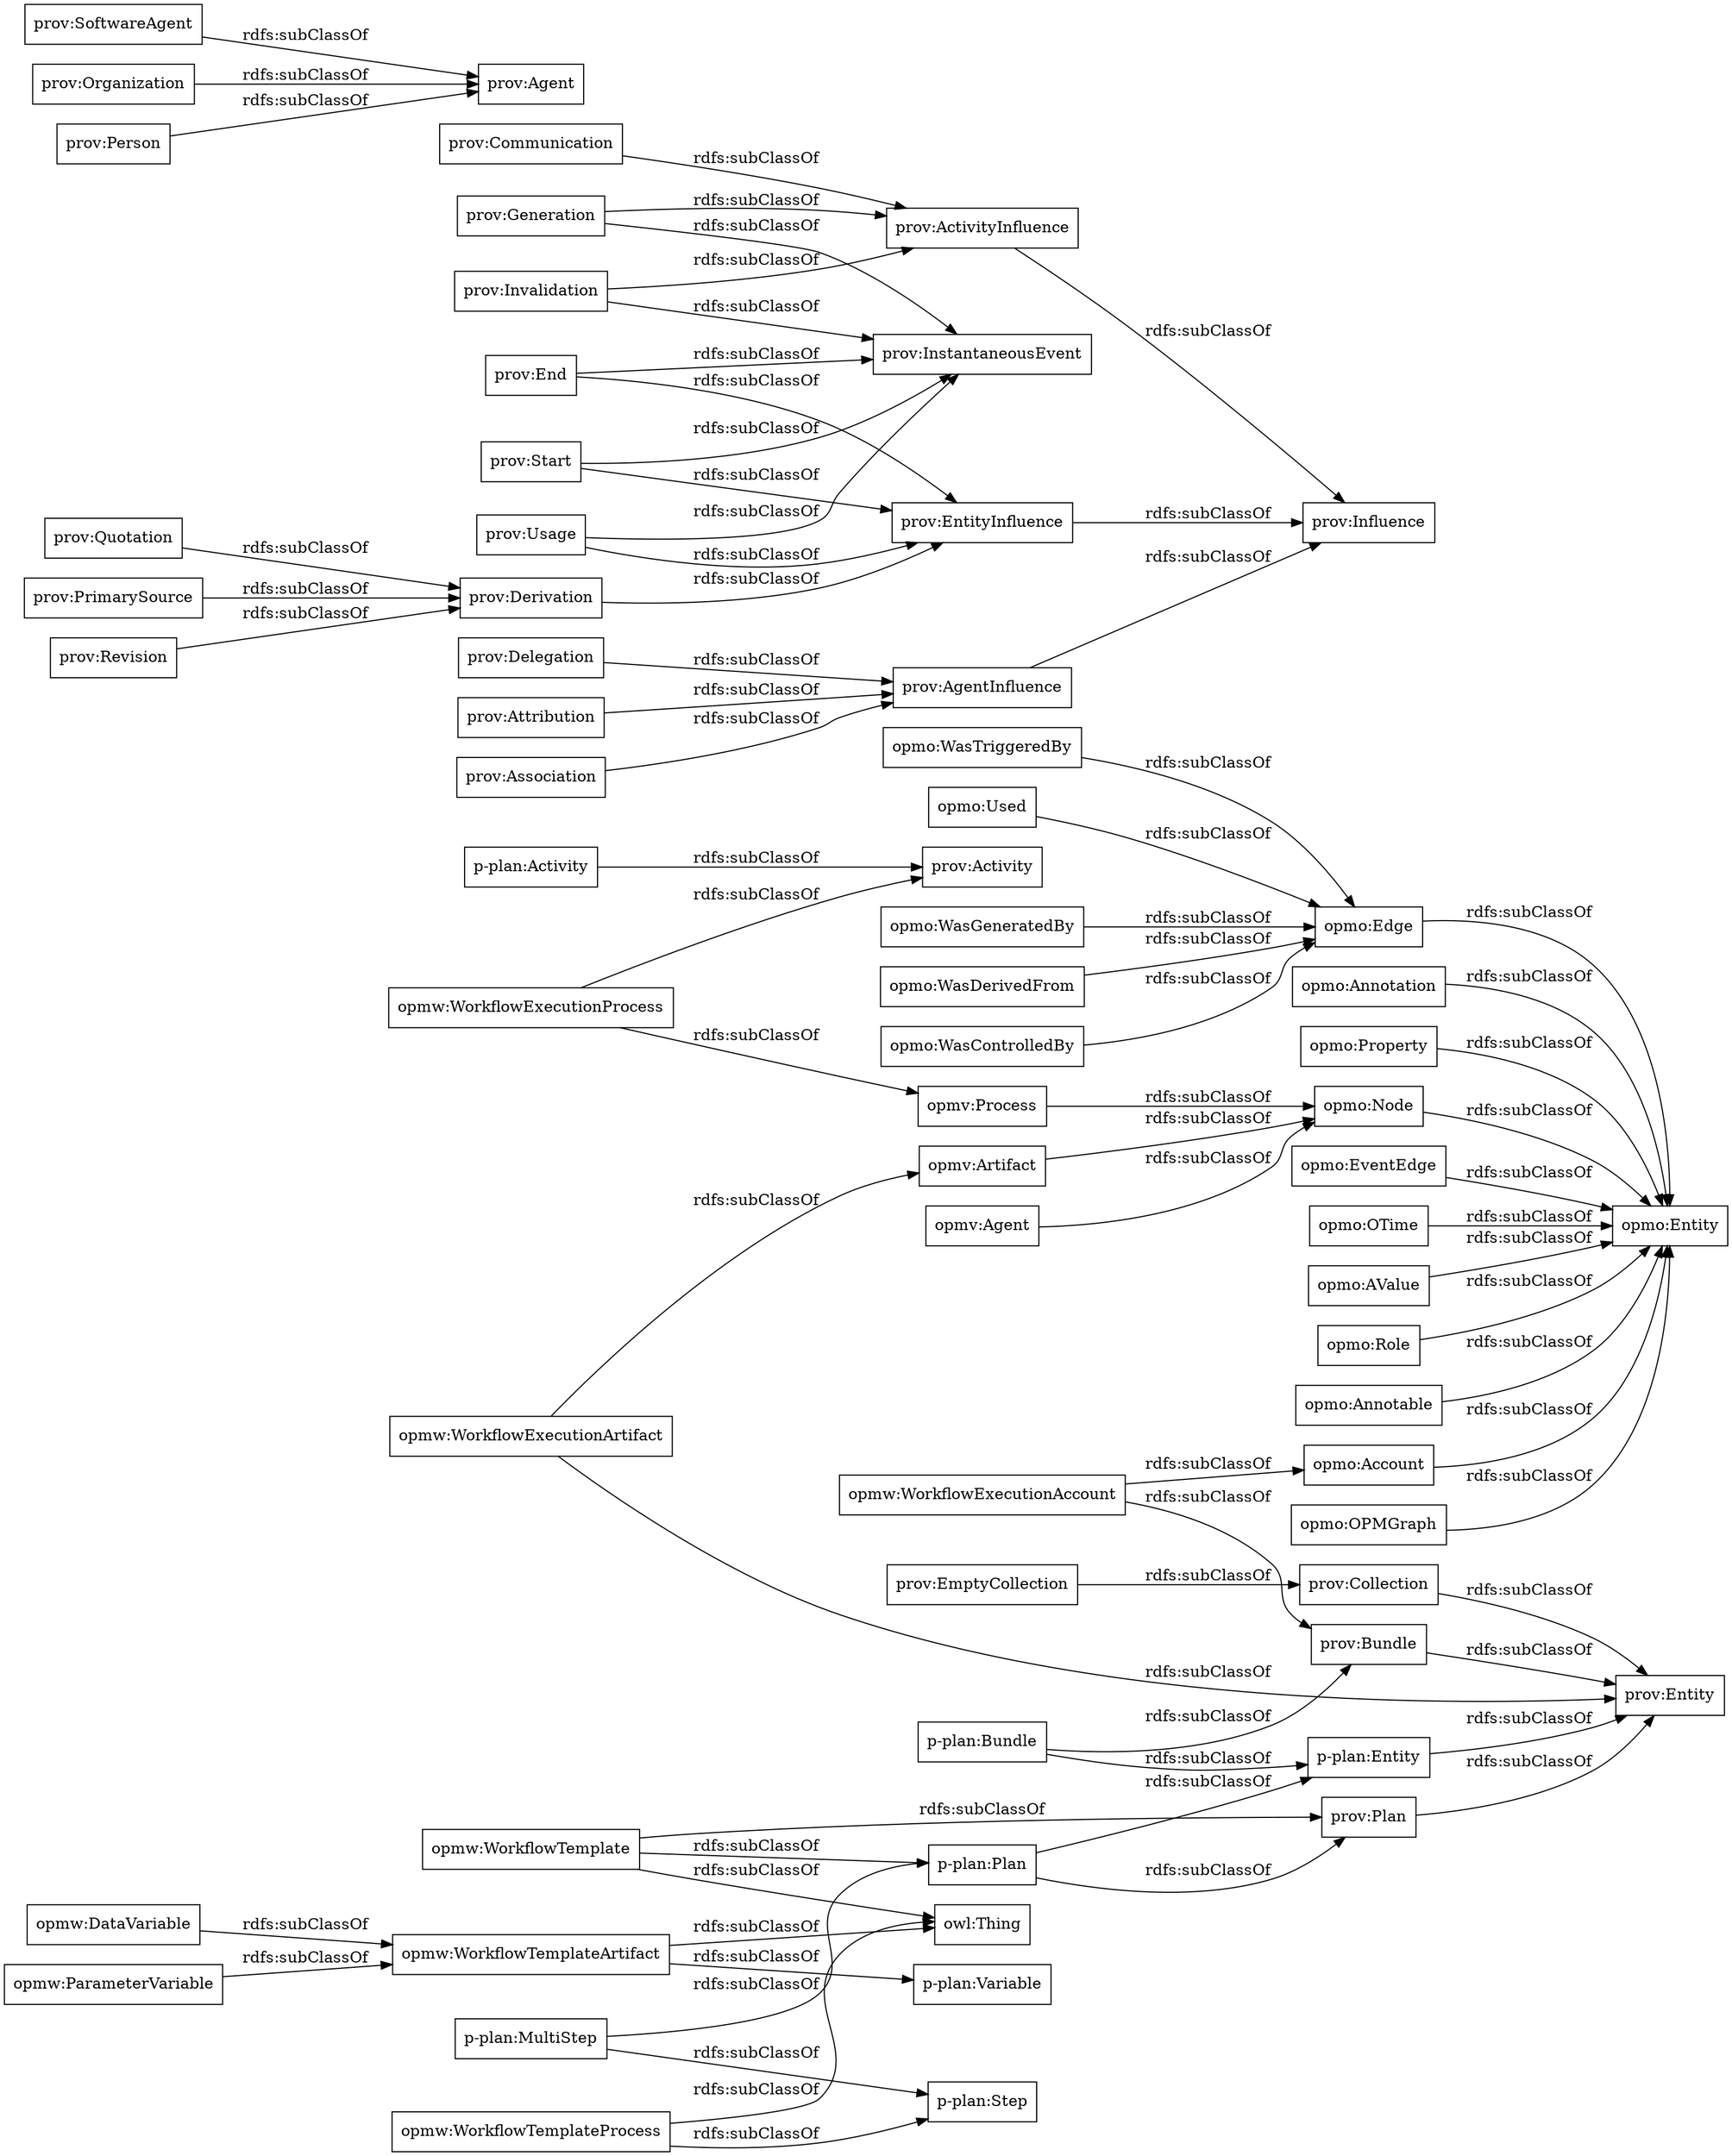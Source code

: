 digraph ar2dtool_diagram { 
rankdir=LR;
size="1000"
node [shape = rectangle, color="black"]; "opmw:WorkflowExecutionAccount" "opmv:Process" "opmo:OPMGraph" "opmw:WorkflowTemplate" "opmw:DataVariable" "opmw:WorkflowTemplateArtifact" "opmw:WorkflowExecutionProcess" "opmw:ParameterVariable" "opmw:WorkflowExecutionArtifact" "opmw:WorkflowTemplateProcess" "opmo:Account" "opmv:Artifact" "p-plan:MultiStep" "p-plan:Activity" "p-plan:Step" "p-plan:Entity" "p-plan:Bundle" "prov:Bundle" "prov:Entity" "p-plan:Plan" "prov:Plan" "prov:Activity" "p-plan:Variable" "prov:Influence" "prov:End" "prov:Agent" "prov:Derivation" "prov:Quotation" "prov:Collection" "prov:InstantaneousEvent" "prov:Delegation" "prov:Invalidation" "prov:Usage" "prov:SoftwareAgent" "prov:Attribution" "prov:PrimarySource" "owl:Thing" "prov:ActivityInfluence" "prov:Organization" "prov:EmptyCollection" "prov:Revision" "prov:Communication" "prov:Association" "prov:Start" "prov:EntityInfluence" "prov:AgentInfluence" "prov:Generation" "prov:Person" "opmo:Annotation" "opmo:Property" "opmo:Edge" "opmo:EventEdge" "opmo:Used" "opmo:OTime" "opmo:WasGeneratedBy" "opmo:Node" "opmo:AValue" "opmo:Role" "opmo:Entity" "opmv:Agent" "opmo:WasDerivedFrom" "opmo:WasControlledBy" "opmo:Annotable" "opmo:WasTriggeredBy" ; /*classes style*/
	"prov:Plan" -> "prov:Entity" [ label = "rdfs:subClassOf" ];
	"opmo:Annotation" -> "opmo:Entity" [ label = "rdfs:subClassOf" ];
	"prov:Invalidation" -> "prov:ActivityInfluence" [ label = "rdfs:subClassOf" ];
	"prov:Invalidation" -> "prov:InstantaneousEvent" [ label = "rdfs:subClassOf" ];
	"prov:Quotation" -> "prov:Derivation" [ label = "rdfs:subClassOf" ];
	"opmo:AValue" -> "opmo:Entity" [ label = "rdfs:subClassOf" ];
	"prov:Communication" -> "prov:ActivityInfluence" [ label = "rdfs:subClassOf" ];
	"prov:ActivityInfluence" -> "prov:Influence" [ label = "rdfs:subClassOf" ];
	"opmw:WorkflowExecutionProcess" -> "prov:Activity" [ label = "rdfs:subClassOf" ];
	"opmw:WorkflowExecutionProcess" -> "opmv:Process" [ label = "rdfs:subClassOf" ];
	"opmo:Property" -> "opmo:Entity" [ label = "rdfs:subClassOf" ];
	"opmo:WasGeneratedBy" -> "opmo:Edge" [ label = "rdfs:subClassOf" ];
	"prov:SoftwareAgent" -> "prov:Agent" [ label = "rdfs:subClassOf" ];
	"opmo:Annotable" -> "opmo:Entity" [ label = "rdfs:subClassOf" ];
	"opmv:Artifact" -> "opmo:Node" [ label = "rdfs:subClassOf" ];
	"prov:PrimarySource" -> "prov:Derivation" [ label = "rdfs:subClassOf" ];
	"p-plan:Entity" -> "prov:Entity" [ label = "rdfs:subClassOf" ];
	"opmw:WorkflowTemplate" -> "prov:Plan" [ label = "rdfs:subClassOf" ];
	"opmw:WorkflowTemplate" -> "owl:Thing" [ label = "rdfs:subClassOf" ];
	"opmw:WorkflowTemplate" -> "p-plan:Plan" [ label = "rdfs:subClassOf" ];
	"opmo:WasDerivedFrom" -> "opmo:Edge" [ label = "rdfs:subClassOf" ];
	"opmo:EventEdge" -> "opmo:Entity" [ label = "rdfs:subClassOf" ];
	"prov:Attribution" -> "prov:AgentInfluence" [ label = "rdfs:subClassOf" ];
	"p-plan:MultiStep" -> "p-plan:Step" [ label = "rdfs:subClassOf" ];
	"p-plan:MultiStep" -> "p-plan:Plan" [ label = "rdfs:subClassOf" ];
	"opmw:DataVariable" -> "opmw:WorkflowTemplateArtifact" [ label = "rdfs:subClassOf" ];
	"prov:Delegation" -> "prov:AgentInfluence" [ label = "rdfs:subClassOf" ];
	"prov:Derivation" -> "prov:EntityInfluence" [ label = "rdfs:subClassOf" ];
	"prov:Association" -> "prov:AgentInfluence" [ label = "rdfs:subClassOf" ];
	"prov:End" -> "prov:EntityInfluence" [ label = "rdfs:subClassOf" ];
	"prov:End" -> "prov:InstantaneousEvent" [ label = "rdfs:subClassOf" ];
	"prov:Usage" -> "prov:InstantaneousEvent" [ label = "rdfs:subClassOf" ];
	"prov:Usage" -> "prov:EntityInfluence" [ label = "rdfs:subClassOf" ];
	"prov:Collection" -> "prov:Entity" [ label = "rdfs:subClassOf" ];
	"opmw:WorkflowTemplateProcess" -> "owl:Thing" [ label = "rdfs:subClassOf" ];
	"opmw:WorkflowTemplateProcess" -> "p-plan:Step" [ label = "rdfs:subClassOf" ];
	"prov:Bundle" -> "prov:Entity" [ label = "rdfs:subClassOf" ];
	"opmw:ParameterVariable" -> "opmw:WorkflowTemplateArtifact" [ label = "rdfs:subClassOf" ];
	"prov:Start" -> "prov:EntityInfluence" [ label = "rdfs:subClassOf" ];
	"prov:Start" -> "prov:InstantaneousEvent" [ label = "rdfs:subClassOf" ];
	"prov:EmptyCollection" -> "prov:Collection" [ label = "rdfs:subClassOf" ];
	"prov:Revision" -> "prov:Derivation" [ label = "rdfs:subClassOf" ];
	"p-plan:Activity" -> "prov:Activity" [ label = "rdfs:subClassOf" ];
	"opmo:WasControlledBy" -> "opmo:Edge" [ label = "rdfs:subClassOf" ];
	"prov:Organization" -> "prov:Agent" [ label = "rdfs:subClassOf" ];
	"opmw:WorkflowTemplateArtifact" -> "owl:Thing" [ label = "rdfs:subClassOf" ];
	"opmw:WorkflowTemplateArtifact" -> "p-plan:Variable" [ label = "rdfs:subClassOf" ];
	"opmo:WasTriggeredBy" -> "opmo:Edge" [ label = "rdfs:subClassOf" ];
	"prov:EntityInfluence" -> "prov:Influence" [ label = "rdfs:subClassOf" ];
	"prov:Person" -> "prov:Agent" [ label = "rdfs:subClassOf" ];
	"opmv:Agent" -> "opmo:Node" [ label = "rdfs:subClassOf" ];
	"opmo:Edge" -> "opmo:Entity" [ label = "rdfs:subClassOf" ];
	"prov:AgentInfluence" -> "prov:Influence" [ label = "rdfs:subClassOf" ];
	"opmo:Used" -> "opmo:Edge" [ label = "rdfs:subClassOf" ];
	"opmo:OTime" -> "opmo:Entity" [ label = "rdfs:subClassOf" ];
	"opmv:Process" -> "opmo:Node" [ label = "rdfs:subClassOf" ];
	"prov:Generation" -> "prov:ActivityInfluence" [ label = "rdfs:subClassOf" ];
	"prov:Generation" -> "prov:InstantaneousEvent" [ label = "rdfs:subClassOf" ];
	"opmo:Role" -> "opmo:Entity" [ label = "rdfs:subClassOf" ];
	"p-plan:Plan" -> "prov:Plan" [ label = "rdfs:subClassOf" ];
	"p-plan:Plan" -> "p-plan:Entity" [ label = "rdfs:subClassOf" ];
	"opmw:WorkflowExecutionArtifact" -> "prov:Entity" [ label = "rdfs:subClassOf" ];
	"opmw:WorkflowExecutionArtifact" -> "opmv:Artifact" [ label = "rdfs:subClassOf" ];
	"opmw:WorkflowExecutionAccount" -> "prov:Bundle" [ label = "rdfs:subClassOf" ];
	"opmw:WorkflowExecutionAccount" -> "opmo:Account" [ label = "rdfs:subClassOf" ];
	"opmo:Node" -> "opmo:Entity" [ label = "rdfs:subClassOf" ];
	"p-plan:Bundle" -> "prov:Bundle" [ label = "rdfs:subClassOf" ];
	"p-plan:Bundle" -> "p-plan:Entity" [ label = "rdfs:subClassOf" ];
	"opmo:OPMGraph" -> "opmo:Entity" [ label = "rdfs:subClassOf" ];
	"opmo:Account" -> "opmo:Entity" [ label = "rdfs:subClassOf" ];

}
